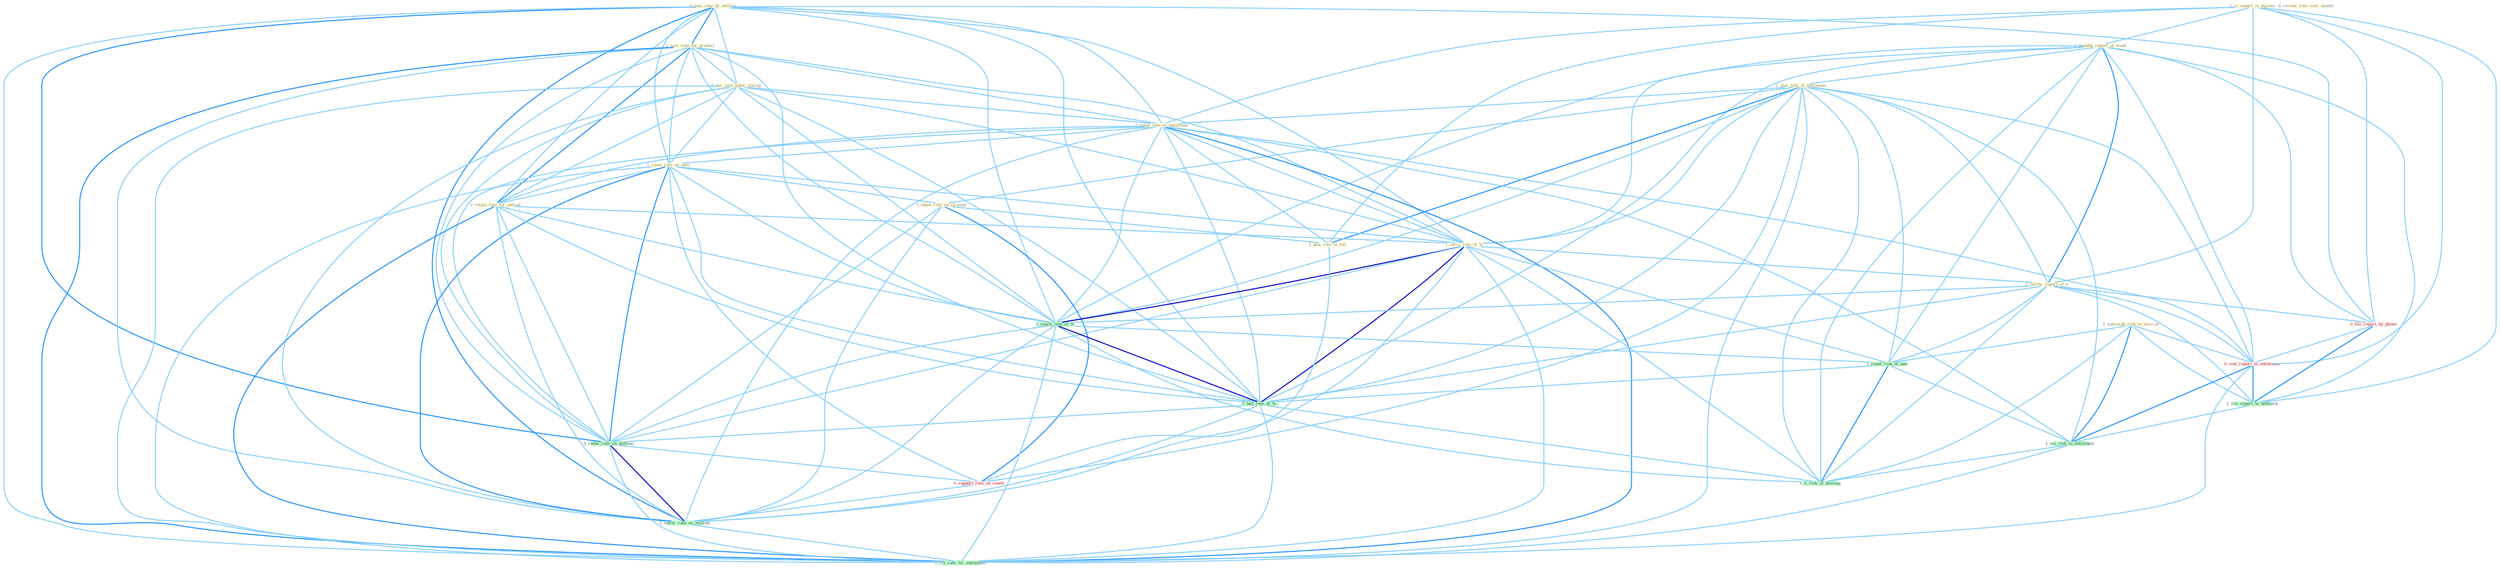 Graph G{ 
    node
    [shape=polygon,style=filled,width=.5,height=.06,color="#BDFCC9",fixedsize=true,fontsize=4,
    fontcolor="#2f4f4f"];
    {node
    [color="#ffffe0", fontcolor="#8b7d6b"] "1_is_report_in_bureau " "1_outweigh_risk_to_environ " "1_mandat_report_of_trade " "0_rais_rate_by_million " "1_plai_role_of_entitynam " "1_rais_rate_for_product " "0_review_rule_over_month " "0_eas_rate_befor_spring " "1_relax_rate_in_entitynam " "1_reset_rate_on_note " "0_retain_rate_for_period " "1_taken_role_on_strategi " "1_carri_rate_of_% " "1_plai_role_in_fall " "1_follow_report_of_a "}
{node [color="#fff0f5", fontcolor="#b22222"] "0_file_report_by_phone " "0_sent_report_to_entitynam " "0_support_role_on_condit "}
edge [color="#B0E2FF"];

	"1_is_report_in_bureau " -- "1_mandat_report_of_trade " [w="1", color="#87cefa" ];
	"1_is_report_in_bureau " -- "1_relax_rate_in_entitynam " [w="1", color="#87cefa" ];
	"1_is_report_in_bureau " -- "1_plai_role_in_fall " [w="1", color="#87cefa" ];
	"1_is_report_in_bureau " -- "1_follow_report_of_a " [w="1", color="#87cefa" ];
	"1_is_report_in_bureau " -- "0_file_report_by_phone " [w="1", color="#87cefa" ];
	"1_is_report_in_bureau " -- "0_sent_report_to_entitynam " [w="1", color="#87cefa" ];
	"1_is_report_in_bureau " -- "1_file_report_to_network " [w="1", color="#87cefa" ];
	"1_outweigh_risk_to_environ " -- "1_count_risk_of_new " [w="1", color="#87cefa" ];
	"1_outweigh_risk_to_environ " -- "0_sent_report_to_entitynam " [w="1", color="#87cefa" ];
	"1_outweigh_risk_to_environ " -- "1_file_report_to_network " [w="1", color="#87cefa" ];
	"1_outweigh_risk_to_environ " -- "1_wa_risk_to_entitynam " [w="2", color="#1e90ff" , len=0.8];
	"1_outweigh_risk_to_environ " -- "1_'s_risk_of_messag " [w="1", color="#87cefa" ];
	"1_mandat_report_of_trade " -- "1_plai_role_of_entitynam " [w="1", color="#87cefa" ];
	"1_mandat_report_of_trade " -- "1_carri_rate_of_% " [w="1", color="#87cefa" ];
	"1_mandat_report_of_trade " -- "1_follow_report_of_a " [w="2", color="#1e90ff" , len=0.8];
	"1_mandat_report_of_trade " -- "1_reach_rate_of_% " [w="1", color="#87cefa" ];
	"1_mandat_report_of_trade " -- "0_file_report_by_phone " [w="1", color="#87cefa" ];
	"1_mandat_report_of_trade " -- "1_count_risk_of_new " [w="1", color="#87cefa" ];
	"1_mandat_report_of_trade " -- "1_had_rate_of_% " [w="1", color="#87cefa" ];
	"1_mandat_report_of_trade " -- "0_sent_report_to_entitynam " [w="1", color="#87cefa" ];
	"1_mandat_report_of_trade " -- "1_file_report_to_network " [w="1", color="#87cefa" ];
	"1_mandat_report_of_trade " -- "1_'s_risk_of_messag " [w="1", color="#87cefa" ];
	"0_rais_rate_by_million " -- "1_rais_rate_for_product " [w="2", color="#1e90ff" , len=0.8];
	"0_rais_rate_by_million " -- "0_eas_rate_befor_spring " [w="1", color="#87cefa" ];
	"0_rais_rate_by_million " -- "1_relax_rate_in_entitynam " [w="1", color="#87cefa" ];
	"0_rais_rate_by_million " -- "1_reset_rate_on_note " [w="1", color="#87cefa" ];
	"0_rais_rate_by_million " -- "0_retain_rate_for_period " [w="1", color="#87cefa" ];
	"0_rais_rate_by_million " -- "1_carri_rate_of_% " [w="1", color="#87cefa" ];
	"0_rais_rate_by_million " -- "1_reach_rate_of_% " [w="1", color="#87cefa" ];
	"0_rais_rate_by_million " -- "0_file_report_by_phone " [w="1", color="#87cefa" ];
	"0_rais_rate_by_million " -- "1_had_rate_of_% " [w="1", color="#87cefa" ];
	"0_rais_rate_by_million " -- "1_reduc_rate_on_million " [w="2", color="#1e90ff" , len=0.8];
	"0_rais_rate_by_million " -- "1_lower_rate_on_million " [w="2", color="#1e90ff" , len=0.8];
	"0_rais_rate_by_million " -- "1_lift_rate_for_entitynam " [w="1", color="#87cefa" ];
	"1_plai_role_of_entitynam " -- "1_relax_rate_in_entitynam " [w="1", color="#87cefa" ];
	"1_plai_role_of_entitynam " -- "1_taken_role_on_strategi " [w="1", color="#87cefa" ];
	"1_plai_role_of_entitynam " -- "1_carri_rate_of_% " [w="1", color="#87cefa" ];
	"1_plai_role_of_entitynam " -- "1_plai_role_in_fall " [w="2", color="#1e90ff" , len=0.8];
	"1_plai_role_of_entitynam " -- "1_follow_report_of_a " [w="1", color="#87cefa" ];
	"1_plai_role_of_entitynam " -- "1_reach_rate_of_% " [w="1", color="#87cefa" ];
	"1_plai_role_of_entitynam " -- "1_count_risk_of_new " [w="1", color="#87cefa" ];
	"1_plai_role_of_entitynam " -- "1_had_rate_of_% " [w="1", color="#87cefa" ];
	"1_plai_role_of_entitynam " -- "0_sent_report_to_entitynam " [w="1", color="#87cefa" ];
	"1_plai_role_of_entitynam " -- "1_wa_risk_to_entitynam " [w="1", color="#87cefa" ];
	"1_plai_role_of_entitynam " -- "0_support_role_on_condit " [w="1", color="#87cefa" ];
	"1_plai_role_of_entitynam " -- "1_'s_risk_of_messag " [w="1", color="#87cefa" ];
	"1_plai_role_of_entitynam " -- "1_lift_rate_for_entitynam " [w="1", color="#87cefa" ];
	"1_rais_rate_for_product " -- "0_eas_rate_befor_spring " [w="1", color="#87cefa" ];
	"1_rais_rate_for_product " -- "1_relax_rate_in_entitynam " [w="1", color="#87cefa" ];
	"1_rais_rate_for_product " -- "1_reset_rate_on_note " [w="1", color="#87cefa" ];
	"1_rais_rate_for_product " -- "0_retain_rate_for_period " [w="2", color="#1e90ff" , len=0.8];
	"1_rais_rate_for_product " -- "1_carri_rate_of_% " [w="1", color="#87cefa" ];
	"1_rais_rate_for_product " -- "1_reach_rate_of_% " [w="1", color="#87cefa" ];
	"1_rais_rate_for_product " -- "1_had_rate_of_% " [w="1", color="#87cefa" ];
	"1_rais_rate_for_product " -- "1_reduc_rate_on_million " [w="1", color="#87cefa" ];
	"1_rais_rate_for_product " -- "1_lower_rate_on_million " [w="1", color="#87cefa" ];
	"1_rais_rate_for_product " -- "1_lift_rate_for_entitynam " [w="2", color="#1e90ff" , len=0.8];
	"0_eas_rate_befor_spring " -- "1_relax_rate_in_entitynam " [w="1", color="#87cefa" ];
	"0_eas_rate_befor_spring " -- "1_reset_rate_on_note " [w="1", color="#87cefa" ];
	"0_eas_rate_befor_spring " -- "0_retain_rate_for_period " [w="1", color="#87cefa" ];
	"0_eas_rate_befor_spring " -- "1_carri_rate_of_% " [w="1", color="#87cefa" ];
	"0_eas_rate_befor_spring " -- "1_reach_rate_of_% " [w="1", color="#87cefa" ];
	"0_eas_rate_befor_spring " -- "1_had_rate_of_% " [w="1", color="#87cefa" ];
	"0_eas_rate_befor_spring " -- "1_reduc_rate_on_million " [w="1", color="#87cefa" ];
	"0_eas_rate_befor_spring " -- "1_lower_rate_on_million " [w="1", color="#87cefa" ];
	"0_eas_rate_befor_spring " -- "1_lift_rate_for_entitynam " [w="1", color="#87cefa" ];
	"1_relax_rate_in_entitynam " -- "1_reset_rate_on_note " [w="1", color="#87cefa" ];
	"1_relax_rate_in_entitynam " -- "0_retain_rate_for_period " [w="1", color="#87cefa" ];
	"1_relax_rate_in_entitynam " -- "1_carri_rate_of_% " [w="1", color="#87cefa" ];
	"1_relax_rate_in_entitynam " -- "1_plai_role_in_fall " [w="1", color="#87cefa" ];
	"1_relax_rate_in_entitynam " -- "1_reach_rate_of_% " [w="1", color="#87cefa" ];
	"1_relax_rate_in_entitynam " -- "1_had_rate_of_% " [w="1", color="#87cefa" ];
	"1_relax_rate_in_entitynam " -- "0_sent_report_to_entitynam " [w="1", color="#87cefa" ];
	"1_relax_rate_in_entitynam " -- "1_reduc_rate_on_million " [w="1", color="#87cefa" ];
	"1_relax_rate_in_entitynam " -- "1_wa_risk_to_entitynam " [w="1", color="#87cefa" ];
	"1_relax_rate_in_entitynam " -- "1_lower_rate_on_million " [w="1", color="#87cefa" ];
	"1_relax_rate_in_entitynam " -- "1_lift_rate_for_entitynam " [w="2", color="#1e90ff" , len=0.8];
	"1_reset_rate_on_note " -- "0_retain_rate_for_period " [w="1", color="#87cefa" ];
	"1_reset_rate_on_note " -- "1_taken_role_on_strategi " [w="1", color="#87cefa" ];
	"1_reset_rate_on_note " -- "1_carri_rate_of_% " [w="1", color="#87cefa" ];
	"1_reset_rate_on_note " -- "1_reach_rate_of_% " [w="1", color="#87cefa" ];
	"1_reset_rate_on_note " -- "1_had_rate_of_% " [w="1", color="#87cefa" ];
	"1_reset_rate_on_note " -- "1_reduc_rate_on_million " [w="2", color="#1e90ff" , len=0.8];
	"1_reset_rate_on_note " -- "0_support_role_on_condit " [w="1", color="#87cefa" ];
	"1_reset_rate_on_note " -- "1_lower_rate_on_million " [w="2", color="#1e90ff" , len=0.8];
	"1_reset_rate_on_note " -- "1_lift_rate_for_entitynam " [w="1", color="#87cefa" ];
	"0_retain_rate_for_period " -- "1_carri_rate_of_% " [w="1", color="#87cefa" ];
	"0_retain_rate_for_period " -- "1_reach_rate_of_% " [w="1", color="#87cefa" ];
	"0_retain_rate_for_period " -- "1_had_rate_of_% " [w="1", color="#87cefa" ];
	"0_retain_rate_for_period " -- "1_reduc_rate_on_million " [w="1", color="#87cefa" ];
	"0_retain_rate_for_period " -- "1_lower_rate_on_million " [w="1", color="#87cefa" ];
	"0_retain_rate_for_period " -- "1_lift_rate_for_entitynam " [w="2", color="#1e90ff" , len=0.8];
	"1_taken_role_on_strategi " -- "1_plai_role_in_fall " [w="1", color="#87cefa" ];
	"1_taken_role_on_strategi " -- "1_reduc_rate_on_million " [w="1", color="#87cefa" ];
	"1_taken_role_on_strategi " -- "0_support_role_on_condit " [w="2", color="#1e90ff" , len=0.8];
	"1_taken_role_on_strategi " -- "1_lower_rate_on_million " [w="1", color="#87cefa" ];
	"1_carri_rate_of_% " -- "1_follow_report_of_a " [w="1", color="#87cefa" ];
	"1_carri_rate_of_% " -- "1_reach_rate_of_% " [w="3", color="#0000cd" , len=0.6];
	"1_carri_rate_of_% " -- "1_count_risk_of_new " [w="1", color="#87cefa" ];
	"1_carri_rate_of_% " -- "1_had_rate_of_% " [w="3", color="#0000cd" , len=0.6];
	"1_carri_rate_of_% " -- "1_reduc_rate_on_million " [w="1", color="#87cefa" ];
	"1_carri_rate_of_% " -- "1_'s_risk_of_messag " [w="1", color="#87cefa" ];
	"1_carri_rate_of_% " -- "1_lower_rate_on_million " [w="1", color="#87cefa" ];
	"1_carri_rate_of_% " -- "1_lift_rate_for_entitynam " [w="1", color="#87cefa" ];
	"1_plai_role_in_fall " -- "0_support_role_on_condit " [w="1", color="#87cefa" ];
	"1_follow_report_of_a " -- "1_reach_rate_of_% " [w="1", color="#87cefa" ];
	"1_follow_report_of_a " -- "0_file_report_by_phone " [w="1", color="#87cefa" ];
	"1_follow_report_of_a " -- "1_count_risk_of_new " [w="1", color="#87cefa" ];
	"1_follow_report_of_a " -- "1_had_rate_of_% " [w="1", color="#87cefa" ];
	"1_follow_report_of_a " -- "0_sent_report_to_entitynam " [w="1", color="#87cefa" ];
	"1_follow_report_of_a " -- "1_file_report_to_network " [w="1", color="#87cefa" ];
	"1_follow_report_of_a " -- "1_'s_risk_of_messag " [w="1", color="#87cefa" ];
	"1_reach_rate_of_% " -- "1_count_risk_of_new " [w="1", color="#87cefa" ];
	"1_reach_rate_of_% " -- "1_had_rate_of_% " [w="3", color="#0000cd" , len=0.6];
	"1_reach_rate_of_% " -- "1_reduc_rate_on_million " [w="1", color="#87cefa" ];
	"1_reach_rate_of_% " -- "1_'s_risk_of_messag " [w="1", color="#87cefa" ];
	"1_reach_rate_of_% " -- "1_lower_rate_on_million " [w="1", color="#87cefa" ];
	"1_reach_rate_of_% " -- "1_lift_rate_for_entitynam " [w="1", color="#87cefa" ];
	"0_file_report_by_phone " -- "0_sent_report_to_entitynam " [w="1", color="#87cefa" ];
	"0_file_report_by_phone " -- "1_file_report_to_network " [w="2", color="#1e90ff" , len=0.8];
	"1_count_risk_of_new " -- "1_had_rate_of_% " [w="1", color="#87cefa" ];
	"1_count_risk_of_new " -- "1_wa_risk_to_entitynam " [w="1", color="#87cefa" ];
	"1_count_risk_of_new " -- "1_'s_risk_of_messag " [w="2", color="#1e90ff" , len=0.8];
	"1_had_rate_of_% " -- "1_reduc_rate_on_million " [w="1", color="#87cefa" ];
	"1_had_rate_of_% " -- "1_'s_risk_of_messag " [w="1", color="#87cefa" ];
	"1_had_rate_of_% " -- "1_lower_rate_on_million " [w="1", color="#87cefa" ];
	"1_had_rate_of_% " -- "1_lift_rate_for_entitynam " [w="1", color="#87cefa" ];
	"0_sent_report_to_entitynam " -- "1_file_report_to_network " [w="2", color="#1e90ff" , len=0.8];
	"0_sent_report_to_entitynam " -- "1_wa_risk_to_entitynam " [w="2", color="#1e90ff" , len=0.8];
	"0_sent_report_to_entitynam " -- "1_lift_rate_for_entitynam " [w="1", color="#87cefa" ];
	"1_file_report_to_network " -- "1_wa_risk_to_entitynam " [w="1", color="#87cefa" ];
	"1_reduc_rate_on_million " -- "0_support_role_on_condit " [w="1", color="#87cefa" ];
	"1_reduc_rate_on_million " -- "1_lower_rate_on_million " [w="3", color="#0000cd" , len=0.6];
	"1_reduc_rate_on_million " -- "1_lift_rate_for_entitynam " [w="1", color="#87cefa" ];
	"1_wa_risk_to_entitynam " -- "1_'s_risk_of_messag " [w="1", color="#87cefa" ];
	"1_wa_risk_to_entitynam " -- "1_lift_rate_for_entitynam " [w="1", color="#87cefa" ];
	"0_support_role_on_condit " -- "1_lower_rate_on_million " [w="1", color="#87cefa" ];
	"1_lower_rate_on_million " -- "1_lift_rate_for_entitynam " [w="1", color="#87cefa" ];
}
